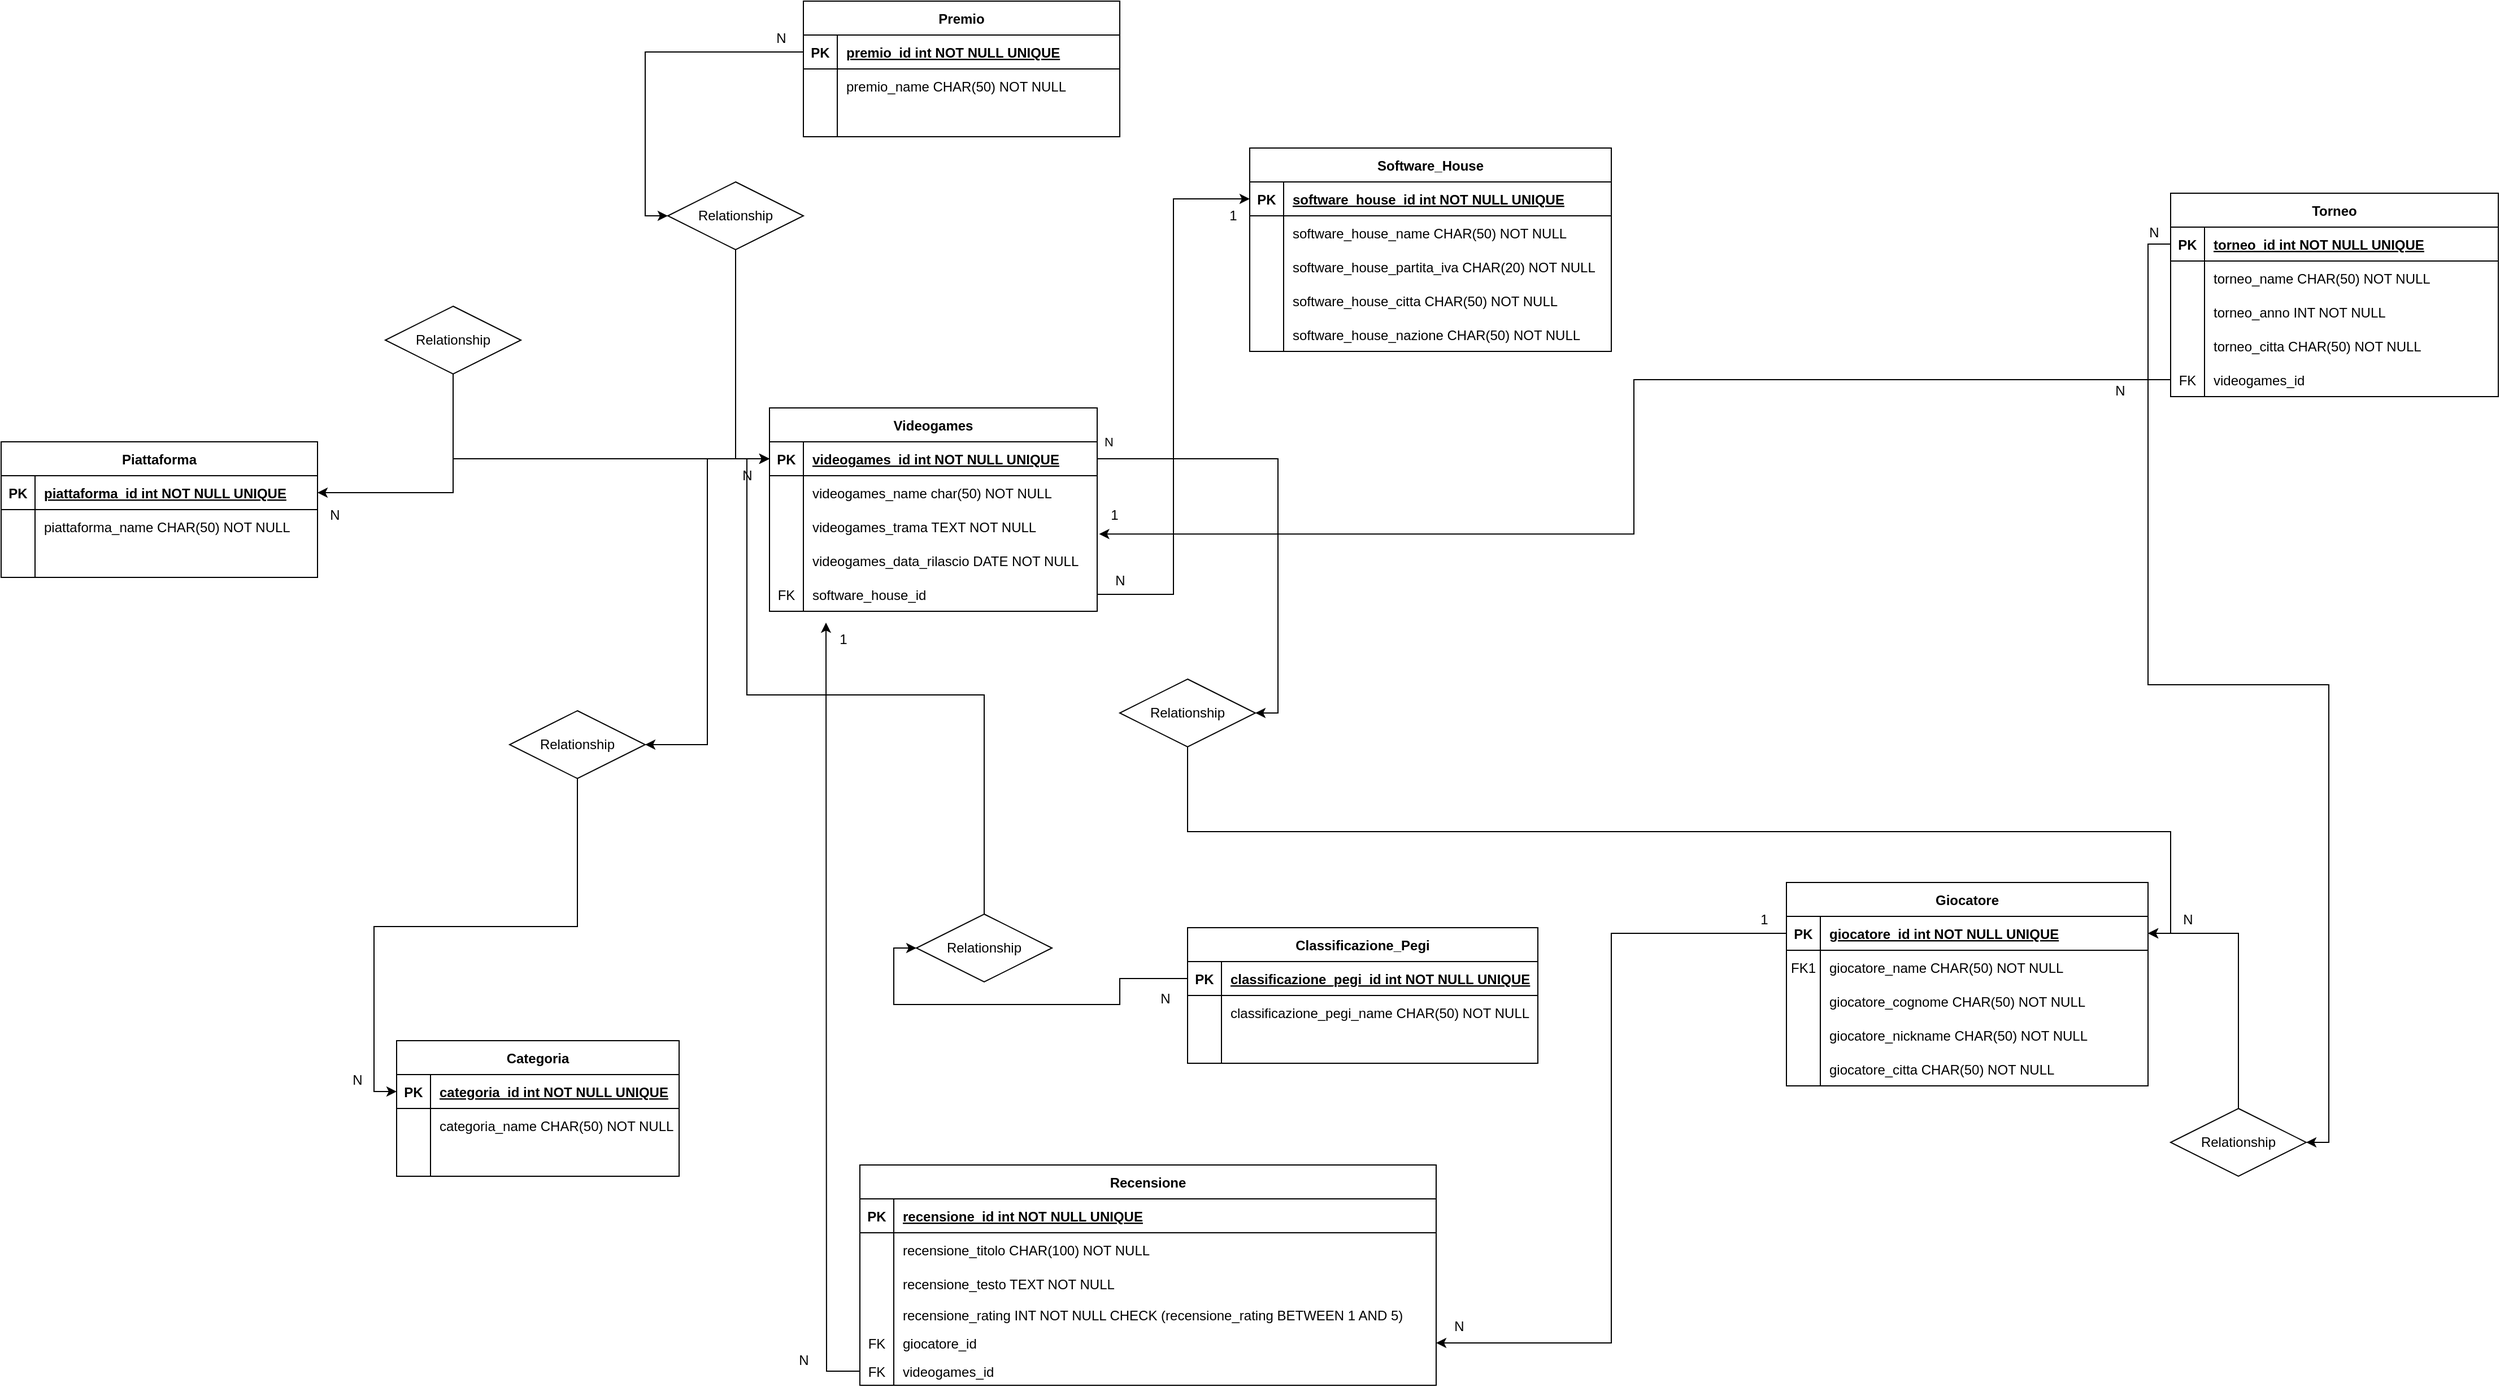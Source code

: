 <mxfile version="24.3.1" type="device">
  <diagram id="R2lEEEUBdFMjLlhIrx00" name="Page-1">
    <mxGraphModel dx="2599" dy="2207" grid="1" gridSize="10" guides="1" tooltips="1" connect="1" arrows="1" fold="1" page="1" pageScale="1" pageWidth="850" pageHeight="1100" math="0" shadow="0" extFonts="Permanent Marker^https://fonts.googleapis.com/css?family=Permanent+Marker">
      <root>
        <mxCell id="0" />
        <mxCell id="1" parent="0" />
        <mxCell id="C-vyLk0tnHw3VtMMgP7b-2" value="Software_House" style="shape=table;startSize=30;container=1;collapsible=1;childLayout=tableLayout;fixedRows=1;rowLines=0;fontStyle=1;align=center;resizeLast=1;" parent="1" vertex="1">
          <mxGeometry x="515" y="-110" width="320" height="180" as="geometry" />
        </mxCell>
        <mxCell id="C-vyLk0tnHw3VtMMgP7b-3" value="" style="shape=partialRectangle;collapsible=0;dropTarget=0;pointerEvents=0;fillColor=none;points=[[0,0.5],[1,0.5]];portConstraint=eastwest;top=0;left=0;right=0;bottom=1;" parent="C-vyLk0tnHw3VtMMgP7b-2" vertex="1">
          <mxGeometry y="30" width="320" height="30" as="geometry" />
        </mxCell>
        <mxCell id="C-vyLk0tnHw3VtMMgP7b-4" value="PK" style="shape=partialRectangle;overflow=hidden;connectable=0;fillColor=none;top=0;left=0;bottom=0;right=0;fontStyle=1;" parent="C-vyLk0tnHw3VtMMgP7b-3" vertex="1">
          <mxGeometry width="30" height="30" as="geometry">
            <mxRectangle width="30" height="30" as="alternateBounds" />
          </mxGeometry>
        </mxCell>
        <mxCell id="C-vyLk0tnHw3VtMMgP7b-5" value="software_house_id int NOT NULL UNIQUE" style="shape=partialRectangle;overflow=hidden;connectable=0;fillColor=none;top=0;left=0;bottom=0;right=0;align=left;spacingLeft=6;fontStyle=5;" parent="C-vyLk0tnHw3VtMMgP7b-3" vertex="1">
          <mxGeometry x="30" width="290" height="30" as="geometry">
            <mxRectangle width="290" height="30" as="alternateBounds" />
          </mxGeometry>
        </mxCell>
        <mxCell id="C-vyLk0tnHw3VtMMgP7b-6" value="" style="shape=partialRectangle;collapsible=0;dropTarget=0;pointerEvents=0;fillColor=none;points=[[0,0.5],[1,0.5]];portConstraint=eastwest;top=0;left=0;right=0;bottom=0;" parent="C-vyLk0tnHw3VtMMgP7b-2" vertex="1">
          <mxGeometry y="60" width="320" height="30" as="geometry" />
        </mxCell>
        <mxCell id="C-vyLk0tnHw3VtMMgP7b-7" value="" style="shape=partialRectangle;overflow=hidden;connectable=0;fillColor=none;top=0;left=0;bottom=0;right=0;" parent="C-vyLk0tnHw3VtMMgP7b-6" vertex="1">
          <mxGeometry width="30" height="30" as="geometry">
            <mxRectangle width="30" height="30" as="alternateBounds" />
          </mxGeometry>
        </mxCell>
        <mxCell id="C-vyLk0tnHw3VtMMgP7b-8" value="software_house_name CHAR(50) NOT NULL" style="shape=partialRectangle;overflow=hidden;connectable=0;fillColor=none;top=0;left=0;bottom=0;right=0;align=left;spacingLeft=6;" parent="C-vyLk0tnHw3VtMMgP7b-6" vertex="1">
          <mxGeometry x="30" width="290" height="30" as="geometry">
            <mxRectangle width="290" height="30" as="alternateBounds" />
          </mxGeometry>
        </mxCell>
        <mxCell id="C-vyLk0tnHw3VtMMgP7b-9" value="" style="shape=partialRectangle;collapsible=0;dropTarget=0;pointerEvents=0;fillColor=none;points=[[0,0.5],[1,0.5]];portConstraint=eastwest;top=0;left=0;right=0;bottom=0;" parent="C-vyLk0tnHw3VtMMgP7b-2" vertex="1">
          <mxGeometry y="90" width="320" height="30" as="geometry" />
        </mxCell>
        <mxCell id="C-vyLk0tnHw3VtMMgP7b-10" value="" style="shape=partialRectangle;overflow=hidden;connectable=0;fillColor=none;top=0;left=0;bottom=0;right=0;" parent="C-vyLk0tnHw3VtMMgP7b-9" vertex="1">
          <mxGeometry width="30" height="30" as="geometry">
            <mxRectangle width="30" height="30" as="alternateBounds" />
          </mxGeometry>
        </mxCell>
        <mxCell id="C-vyLk0tnHw3VtMMgP7b-11" value="software_house_partita_iva CHAR(20) NOT NULL" style="shape=partialRectangle;overflow=hidden;connectable=0;fillColor=none;top=0;left=0;bottom=0;right=0;align=left;spacingLeft=6;" parent="C-vyLk0tnHw3VtMMgP7b-9" vertex="1">
          <mxGeometry x="30" width="290" height="30" as="geometry">
            <mxRectangle width="290" height="30" as="alternateBounds" />
          </mxGeometry>
        </mxCell>
        <mxCell id="WEe-MSSk8AHar17Y2y3B-8" value="" style="shape=partialRectangle;collapsible=0;dropTarget=0;pointerEvents=0;fillColor=none;points=[[0,0.5],[1,0.5]];portConstraint=eastwest;top=0;left=0;right=0;bottom=0;" parent="C-vyLk0tnHw3VtMMgP7b-2" vertex="1">
          <mxGeometry y="120" width="320" height="30" as="geometry" />
        </mxCell>
        <mxCell id="WEe-MSSk8AHar17Y2y3B-9" value="" style="shape=partialRectangle;overflow=hidden;connectable=0;fillColor=none;top=0;left=0;bottom=0;right=0;" parent="WEe-MSSk8AHar17Y2y3B-8" vertex="1">
          <mxGeometry width="30" height="30" as="geometry">
            <mxRectangle width="30" height="30" as="alternateBounds" />
          </mxGeometry>
        </mxCell>
        <mxCell id="WEe-MSSk8AHar17Y2y3B-10" value="software_house_citta CHAR(50) NOT NULL" style="shape=partialRectangle;overflow=hidden;connectable=0;fillColor=none;top=0;left=0;bottom=0;right=0;align=left;spacingLeft=6;" parent="WEe-MSSk8AHar17Y2y3B-8" vertex="1">
          <mxGeometry x="30" width="290" height="30" as="geometry">
            <mxRectangle width="290" height="30" as="alternateBounds" />
          </mxGeometry>
        </mxCell>
        <mxCell id="WEe-MSSk8AHar17Y2y3B-11" value="" style="shape=partialRectangle;collapsible=0;dropTarget=0;pointerEvents=0;fillColor=none;points=[[0,0.5],[1,0.5]];portConstraint=eastwest;top=0;left=0;right=0;bottom=0;" parent="C-vyLk0tnHw3VtMMgP7b-2" vertex="1">
          <mxGeometry y="150" width="320" height="30" as="geometry" />
        </mxCell>
        <mxCell id="WEe-MSSk8AHar17Y2y3B-12" value="" style="shape=partialRectangle;overflow=hidden;connectable=0;fillColor=none;top=0;left=0;bottom=0;right=0;" parent="WEe-MSSk8AHar17Y2y3B-11" vertex="1">
          <mxGeometry width="30" height="30" as="geometry">
            <mxRectangle width="30" height="30" as="alternateBounds" />
          </mxGeometry>
        </mxCell>
        <mxCell id="WEe-MSSk8AHar17Y2y3B-13" value="software_house_nazione CHAR(50) NOT NULL" style="shape=partialRectangle;overflow=hidden;connectable=0;fillColor=none;top=0;left=0;bottom=0;right=0;align=left;spacingLeft=6;" parent="WEe-MSSk8AHar17Y2y3B-11" vertex="1">
          <mxGeometry x="30" width="290" height="30" as="geometry">
            <mxRectangle width="290" height="30" as="alternateBounds" />
          </mxGeometry>
        </mxCell>
        <mxCell id="C-vyLk0tnHw3VtMMgP7b-13" value="Piattaforma" style="shape=table;startSize=30;container=1;collapsible=1;childLayout=tableLayout;fixedRows=1;rowLines=0;fontStyle=1;align=center;resizeLast=1;" parent="1" vertex="1">
          <mxGeometry x="-590" y="150" width="280" height="120" as="geometry" />
        </mxCell>
        <mxCell id="C-vyLk0tnHw3VtMMgP7b-14" value="" style="shape=partialRectangle;collapsible=0;dropTarget=0;pointerEvents=0;fillColor=none;points=[[0,0.5],[1,0.5]];portConstraint=eastwest;top=0;left=0;right=0;bottom=1;" parent="C-vyLk0tnHw3VtMMgP7b-13" vertex="1">
          <mxGeometry y="30" width="280" height="30" as="geometry" />
        </mxCell>
        <mxCell id="C-vyLk0tnHw3VtMMgP7b-15" value="PK" style="shape=partialRectangle;overflow=hidden;connectable=0;fillColor=none;top=0;left=0;bottom=0;right=0;fontStyle=1;" parent="C-vyLk0tnHw3VtMMgP7b-14" vertex="1">
          <mxGeometry width="30" height="30" as="geometry">
            <mxRectangle width="30" height="30" as="alternateBounds" />
          </mxGeometry>
        </mxCell>
        <mxCell id="C-vyLk0tnHw3VtMMgP7b-16" value="piattaforma_id int NOT NULL UNIQUE" style="shape=partialRectangle;overflow=hidden;connectable=0;fillColor=none;top=0;left=0;bottom=0;right=0;align=left;spacingLeft=6;fontStyle=5;" parent="C-vyLk0tnHw3VtMMgP7b-14" vertex="1">
          <mxGeometry x="30" width="250" height="30" as="geometry">
            <mxRectangle width="250" height="30" as="alternateBounds" />
          </mxGeometry>
        </mxCell>
        <mxCell id="C-vyLk0tnHw3VtMMgP7b-17" value="" style="shape=partialRectangle;collapsible=0;dropTarget=0;pointerEvents=0;fillColor=none;points=[[0,0.5],[1,0.5]];portConstraint=eastwest;top=0;left=0;right=0;bottom=0;" parent="C-vyLk0tnHw3VtMMgP7b-13" vertex="1">
          <mxGeometry y="60" width="280" height="30" as="geometry" />
        </mxCell>
        <mxCell id="C-vyLk0tnHw3VtMMgP7b-18" value="" style="shape=partialRectangle;overflow=hidden;connectable=0;fillColor=none;top=0;left=0;bottom=0;right=0;" parent="C-vyLk0tnHw3VtMMgP7b-17" vertex="1">
          <mxGeometry width="30" height="30" as="geometry">
            <mxRectangle width="30" height="30" as="alternateBounds" />
          </mxGeometry>
        </mxCell>
        <mxCell id="C-vyLk0tnHw3VtMMgP7b-19" value="piattaforma_name CHAR(50) NOT NULL" style="shape=partialRectangle;overflow=hidden;connectable=0;fillColor=none;top=0;left=0;bottom=0;right=0;align=left;spacingLeft=6;" parent="C-vyLk0tnHw3VtMMgP7b-17" vertex="1">
          <mxGeometry x="30" width="250" height="30" as="geometry">
            <mxRectangle width="250" height="30" as="alternateBounds" />
          </mxGeometry>
        </mxCell>
        <mxCell id="C-vyLk0tnHw3VtMMgP7b-20" value="" style="shape=partialRectangle;collapsible=0;dropTarget=0;pointerEvents=0;fillColor=none;points=[[0,0.5],[1,0.5]];portConstraint=eastwest;top=0;left=0;right=0;bottom=0;" parent="C-vyLk0tnHw3VtMMgP7b-13" vertex="1">
          <mxGeometry y="90" width="280" height="30" as="geometry" />
        </mxCell>
        <mxCell id="C-vyLk0tnHw3VtMMgP7b-21" value="" style="shape=partialRectangle;overflow=hidden;connectable=0;fillColor=none;top=0;left=0;bottom=0;right=0;" parent="C-vyLk0tnHw3VtMMgP7b-20" vertex="1">
          <mxGeometry width="30" height="30" as="geometry">
            <mxRectangle width="30" height="30" as="alternateBounds" />
          </mxGeometry>
        </mxCell>
        <mxCell id="C-vyLk0tnHw3VtMMgP7b-22" value="" style="shape=partialRectangle;overflow=hidden;connectable=0;fillColor=none;top=0;left=0;bottom=0;right=0;align=left;spacingLeft=6;" parent="C-vyLk0tnHw3VtMMgP7b-20" vertex="1">
          <mxGeometry x="30" width="250" height="30" as="geometry">
            <mxRectangle width="250" height="30" as="alternateBounds" />
          </mxGeometry>
        </mxCell>
        <mxCell id="C-vyLk0tnHw3VtMMgP7b-23" value="Videogames" style="shape=table;startSize=30;container=1;collapsible=1;childLayout=tableLayout;fixedRows=1;rowLines=0;fontStyle=1;align=center;resizeLast=1;" parent="1" vertex="1">
          <mxGeometry x="90" y="120" width="290" height="180" as="geometry" />
        </mxCell>
        <mxCell id="C-vyLk0tnHw3VtMMgP7b-24" value="" style="shape=partialRectangle;collapsible=0;dropTarget=0;pointerEvents=0;fillColor=none;points=[[0,0.5],[1,0.5]];portConstraint=eastwest;top=0;left=0;right=0;bottom=1;" parent="C-vyLk0tnHw3VtMMgP7b-23" vertex="1">
          <mxGeometry y="30" width="290" height="30" as="geometry" />
        </mxCell>
        <mxCell id="C-vyLk0tnHw3VtMMgP7b-25" value="PK" style="shape=partialRectangle;overflow=hidden;connectable=0;fillColor=none;top=0;left=0;bottom=0;right=0;fontStyle=1;" parent="C-vyLk0tnHw3VtMMgP7b-24" vertex="1">
          <mxGeometry width="30" height="30" as="geometry">
            <mxRectangle width="30" height="30" as="alternateBounds" />
          </mxGeometry>
        </mxCell>
        <mxCell id="C-vyLk0tnHw3VtMMgP7b-26" value="videogames_id int NOT NULL UNIQUE" style="shape=partialRectangle;overflow=hidden;connectable=0;fillColor=none;top=0;left=0;bottom=0;right=0;align=left;spacingLeft=6;fontStyle=5;" parent="C-vyLk0tnHw3VtMMgP7b-24" vertex="1">
          <mxGeometry x="30" width="260" height="30" as="geometry">
            <mxRectangle width="260" height="30" as="alternateBounds" />
          </mxGeometry>
        </mxCell>
        <mxCell id="C-vyLk0tnHw3VtMMgP7b-27" value="" style="shape=partialRectangle;collapsible=0;dropTarget=0;pointerEvents=0;fillColor=none;points=[[0,0.5],[1,0.5]];portConstraint=eastwest;top=0;left=0;right=0;bottom=0;" parent="C-vyLk0tnHw3VtMMgP7b-23" vertex="1">
          <mxGeometry y="60" width="290" height="30" as="geometry" />
        </mxCell>
        <mxCell id="C-vyLk0tnHw3VtMMgP7b-28" value="" style="shape=partialRectangle;overflow=hidden;connectable=0;fillColor=none;top=0;left=0;bottom=0;right=0;" parent="C-vyLk0tnHw3VtMMgP7b-27" vertex="1">
          <mxGeometry width="30" height="30" as="geometry">
            <mxRectangle width="30" height="30" as="alternateBounds" />
          </mxGeometry>
        </mxCell>
        <mxCell id="C-vyLk0tnHw3VtMMgP7b-29" value="videogames_name char(50) NOT NULL" style="shape=partialRectangle;overflow=hidden;connectable=0;fillColor=none;top=0;left=0;bottom=0;right=0;align=left;spacingLeft=6;" parent="C-vyLk0tnHw3VtMMgP7b-27" vertex="1">
          <mxGeometry x="30" width="260" height="30" as="geometry">
            <mxRectangle width="260" height="30" as="alternateBounds" />
          </mxGeometry>
        </mxCell>
        <mxCell id="WEe-MSSk8AHar17Y2y3B-2" value="" style="shape=partialRectangle;collapsible=0;dropTarget=0;pointerEvents=0;fillColor=none;points=[[0,0.5],[1,0.5]];portConstraint=eastwest;top=0;left=0;right=0;bottom=0;" parent="C-vyLk0tnHw3VtMMgP7b-23" vertex="1">
          <mxGeometry y="90" width="290" height="30" as="geometry" />
        </mxCell>
        <mxCell id="WEe-MSSk8AHar17Y2y3B-3" value="" style="shape=partialRectangle;overflow=hidden;connectable=0;fillColor=none;top=0;left=0;bottom=0;right=0;" parent="WEe-MSSk8AHar17Y2y3B-2" vertex="1">
          <mxGeometry width="30" height="30" as="geometry">
            <mxRectangle width="30" height="30" as="alternateBounds" />
          </mxGeometry>
        </mxCell>
        <mxCell id="WEe-MSSk8AHar17Y2y3B-4" value="videogames_trama TEXT NOT NULL" style="shape=partialRectangle;overflow=hidden;connectable=0;fillColor=none;top=0;left=0;bottom=0;right=0;align=left;spacingLeft=6;" parent="WEe-MSSk8AHar17Y2y3B-2" vertex="1">
          <mxGeometry x="30" width="260" height="30" as="geometry">
            <mxRectangle width="260" height="30" as="alternateBounds" />
          </mxGeometry>
        </mxCell>
        <mxCell id="WEe-MSSk8AHar17Y2y3B-5" value="" style="shape=partialRectangle;collapsible=0;dropTarget=0;pointerEvents=0;fillColor=none;points=[[0,0.5],[1,0.5]];portConstraint=eastwest;top=0;left=0;right=0;bottom=0;" parent="C-vyLk0tnHw3VtMMgP7b-23" vertex="1">
          <mxGeometry y="120" width="290" height="30" as="geometry" />
        </mxCell>
        <mxCell id="WEe-MSSk8AHar17Y2y3B-6" value="" style="shape=partialRectangle;overflow=hidden;connectable=0;fillColor=none;top=0;left=0;bottom=0;right=0;" parent="WEe-MSSk8AHar17Y2y3B-5" vertex="1">
          <mxGeometry width="30" height="30" as="geometry">
            <mxRectangle width="30" height="30" as="alternateBounds" />
          </mxGeometry>
        </mxCell>
        <mxCell id="WEe-MSSk8AHar17Y2y3B-7" value="videogames_data_rilascio DATE NOT NULL" style="shape=partialRectangle;overflow=hidden;connectable=0;fillColor=none;top=0;left=0;bottom=0;right=0;align=left;spacingLeft=6;" parent="WEe-MSSk8AHar17Y2y3B-5" vertex="1">
          <mxGeometry x="30" width="260" height="30" as="geometry">
            <mxRectangle width="260" height="30" as="alternateBounds" />
          </mxGeometry>
        </mxCell>
        <mxCell id="WEe-MSSk8AHar17Y2y3B-87" value="" style="shape=partialRectangle;collapsible=0;dropTarget=0;pointerEvents=0;fillColor=none;points=[[0,0.5],[1,0.5]];portConstraint=eastwest;top=0;left=0;right=0;bottom=0;" parent="C-vyLk0tnHw3VtMMgP7b-23" vertex="1">
          <mxGeometry y="150" width="290" height="30" as="geometry" />
        </mxCell>
        <mxCell id="WEe-MSSk8AHar17Y2y3B-88" value="FK" style="shape=partialRectangle;overflow=hidden;connectable=0;fillColor=none;top=0;left=0;bottom=0;right=0;" parent="WEe-MSSk8AHar17Y2y3B-87" vertex="1">
          <mxGeometry width="30" height="30" as="geometry">
            <mxRectangle width="30" height="30" as="alternateBounds" />
          </mxGeometry>
        </mxCell>
        <mxCell id="WEe-MSSk8AHar17Y2y3B-89" value="software_house_id" style="shape=partialRectangle;overflow=hidden;connectable=0;fillColor=none;top=0;left=0;bottom=0;right=0;align=left;spacingLeft=6;" parent="WEe-MSSk8AHar17Y2y3B-87" vertex="1">
          <mxGeometry x="30" width="260" height="30" as="geometry">
            <mxRectangle width="260" height="30" as="alternateBounds" />
          </mxGeometry>
        </mxCell>
        <mxCell id="WEe-MSSk8AHar17Y2y3B-14" value="Categoria" style="shape=table;startSize=30;container=1;collapsible=1;childLayout=tableLayout;fixedRows=1;rowLines=0;fontStyle=1;align=center;resizeLast=1;" parent="1" vertex="1">
          <mxGeometry x="-240" y="680" width="250" height="120" as="geometry" />
        </mxCell>
        <mxCell id="WEe-MSSk8AHar17Y2y3B-15" value="" style="shape=partialRectangle;collapsible=0;dropTarget=0;pointerEvents=0;fillColor=none;points=[[0,0.5],[1,0.5]];portConstraint=eastwest;top=0;left=0;right=0;bottom=1;" parent="WEe-MSSk8AHar17Y2y3B-14" vertex="1">
          <mxGeometry y="30" width="250" height="30" as="geometry" />
        </mxCell>
        <mxCell id="WEe-MSSk8AHar17Y2y3B-16" value="PK" style="shape=partialRectangle;overflow=hidden;connectable=0;fillColor=none;top=0;left=0;bottom=0;right=0;fontStyle=1;" parent="WEe-MSSk8AHar17Y2y3B-15" vertex="1">
          <mxGeometry width="30" height="30" as="geometry">
            <mxRectangle width="30" height="30" as="alternateBounds" />
          </mxGeometry>
        </mxCell>
        <mxCell id="WEe-MSSk8AHar17Y2y3B-17" value="categoria_id int NOT NULL UNIQUE" style="shape=partialRectangle;overflow=hidden;connectable=0;fillColor=none;top=0;left=0;bottom=0;right=0;align=left;spacingLeft=6;fontStyle=5;" parent="WEe-MSSk8AHar17Y2y3B-15" vertex="1">
          <mxGeometry x="30" width="220" height="30" as="geometry">
            <mxRectangle width="220" height="30" as="alternateBounds" />
          </mxGeometry>
        </mxCell>
        <mxCell id="WEe-MSSk8AHar17Y2y3B-18" value="" style="shape=partialRectangle;collapsible=0;dropTarget=0;pointerEvents=0;fillColor=none;points=[[0,0.5],[1,0.5]];portConstraint=eastwest;top=0;left=0;right=0;bottom=0;" parent="WEe-MSSk8AHar17Y2y3B-14" vertex="1">
          <mxGeometry y="60" width="250" height="30" as="geometry" />
        </mxCell>
        <mxCell id="WEe-MSSk8AHar17Y2y3B-19" value="" style="shape=partialRectangle;overflow=hidden;connectable=0;fillColor=none;top=0;left=0;bottom=0;right=0;" parent="WEe-MSSk8AHar17Y2y3B-18" vertex="1">
          <mxGeometry width="30" height="30" as="geometry">
            <mxRectangle width="30" height="30" as="alternateBounds" />
          </mxGeometry>
        </mxCell>
        <mxCell id="WEe-MSSk8AHar17Y2y3B-20" value="categoria_name CHAR(50) NOT NULL" style="shape=partialRectangle;overflow=hidden;connectable=0;fillColor=none;top=0;left=0;bottom=0;right=0;align=left;spacingLeft=6;" parent="WEe-MSSk8AHar17Y2y3B-18" vertex="1">
          <mxGeometry x="30" width="220" height="30" as="geometry">
            <mxRectangle width="220" height="30" as="alternateBounds" />
          </mxGeometry>
        </mxCell>
        <mxCell id="WEe-MSSk8AHar17Y2y3B-21" value="" style="shape=partialRectangle;collapsible=0;dropTarget=0;pointerEvents=0;fillColor=none;points=[[0,0.5],[1,0.5]];portConstraint=eastwest;top=0;left=0;right=0;bottom=0;" parent="WEe-MSSk8AHar17Y2y3B-14" vertex="1">
          <mxGeometry y="90" width="250" height="30" as="geometry" />
        </mxCell>
        <mxCell id="WEe-MSSk8AHar17Y2y3B-22" value="" style="shape=partialRectangle;overflow=hidden;connectable=0;fillColor=none;top=0;left=0;bottom=0;right=0;" parent="WEe-MSSk8AHar17Y2y3B-21" vertex="1">
          <mxGeometry width="30" height="30" as="geometry">
            <mxRectangle width="30" height="30" as="alternateBounds" />
          </mxGeometry>
        </mxCell>
        <mxCell id="WEe-MSSk8AHar17Y2y3B-23" value="" style="shape=partialRectangle;overflow=hidden;connectable=0;fillColor=none;top=0;left=0;bottom=0;right=0;align=left;spacingLeft=6;" parent="WEe-MSSk8AHar17Y2y3B-21" vertex="1">
          <mxGeometry x="30" width="220" height="30" as="geometry">
            <mxRectangle width="220" height="30" as="alternateBounds" />
          </mxGeometry>
        </mxCell>
        <mxCell id="WEe-MSSk8AHar17Y2y3B-24" value="Classificazione_Pegi" style="shape=table;startSize=30;container=1;collapsible=1;childLayout=tableLayout;fixedRows=1;rowLines=0;fontStyle=1;align=center;resizeLast=1;" parent="1" vertex="1">
          <mxGeometry x="460" y="580" width="310" height="120" as="geometry" />
        </mxCell>
        <mxCell id="WEe-MSSk8AHar17Y2y3B-25" value="" style="shape=partialRectangle;collapsible=0;dropTarget=0;pointerEvents=0;fillColor=none;points=[[0,0.5],[1,0.5]];portConstraint=eastwest;top=0;left=0;right=0;bottom=1;" parent="WEe-MSSk8AHar17Y2y3B-24" vertex="1">
          <mxGeometry y="30" width="310" height="30" as="geometry" />
        </mxCell>
        <mxCell id="WEe-MSSk8AHar17Y2y3B-26" value="PK" style="shape=partialRectangle;overflow=hidden;connectable=0;fillColor=none;top=0;left=0;bottom=0;right=0;fontStyle=1;" parent="WEe-MSSk8AHar17Y2y3B-25" vertex="1">
          <mxGeometry width="30" height="30" as="geometry">
            <mxRectangle width="30" height="30" as="alternateBounds" />
          </mxGeometry>
        </mxCell>
        <mxCell id="WEe-MSSk8AHar17Y2y3B-27" value="classificazione_pegi_id int NOT NULL UNIQUE" style="shape=partialRectangle;overflow=hidden;connectable=0;fillColor=none;top=0;left=0;bottom=0;right=0;align=left;spacingLeft=6;fontStyle=5;" parent="WEe-MSSk8AHar17Y2y3B-25" vertex="1">
          <mxGeometry x="30" width="280" height="30" as="geometry">
            <mxRectangle width="280" height="30" as="alternateBounds" />
          </mxGeometry>
        </mxCell>
        <mxCell id="WEe-MSSk8AHar17Y2y3B-28" value="" style="shape=partialRectangle;collapsible=0;dropTarget=0;pointerEvents=0;fillColor=none;points=[[0,0.5],[1,0.5]];portConstraint=eastwest;top=0;left=0;right=0;bottom=0;" parent="WEe-MSSk8AHar17Y2y3B-24" vertex="1">
          <mxGeometry y="60" width="310" height="30" as="geometry" />
        </mxCell>
        <mxCell id="WEe-MSSk8AHar17Y2y3B-29" value="" style="shape=partialRectangle;overflow=hidden;connectable=0;fillColor=none;top=0;left=0;bottom=0;right=0;" parent="WEe-MSSk8AHar17Y2y3B-28" vertex="1">
          <mxGeometry width="30" height="30" as="geometry">
            <mxRectangle width="30" height="30" as="alternateBounds" />
          </mxGeometry>
        </mxCell>
        <mxCell id="WEe-MSSk8AHar17Y2y3B-30" value="classificazione_pegi_name CHAR(50) NOT NULL" style="shape=partialRectangle;overflow=hidden;connectable=0;fillColor=none;top=0;left=0;bottom=0;right=0;align=left;spacingLeft=6;" parent="WEe-MSSk8AHar17Y2y3B-28" vertex="1">
          <mxGeometry x="30" width="280" height="30" as="geometry">
            <mxRectangle width="280" height="30" as="alternateBounds" />
          </mxGeometry>
        </mxCell>
        <mxCell id="WEe-MSSk8AHar17Y2y3B-31" value="" style="shape=partialRectangle;collapsible=0;dropTarget=0;pointerEvents=0;fillColor=none;points=[[0,0.5],[1,0.5]];portConstraint=eastwest;top=0;left=0;right=0;bottom=0;" parent="WEe-MSSk8AHar17Y2y3B-24" vertex="1">
          <mxGeometry y="90" width="310" height="30" as="geometry" />
        </mxCell>
        <mxCell id="WEe-MSSk8AHar17Y2y3B-32" value="" style="shape=partialRectangle;overflow=hidden;connectable=0;fillColor=none;top=0;left=0;bottom=0;right=0;" parent="WEe-MSSk8AHar17Y2y3B-31" vertex="1">
          <mxGeometry width="30" height="30" as="geometry">
            <mxRectangle width="30" height="30" as="alternateBounds" />
          </mxGeometry>
        </mxCell>
        <mxCell id="WEe-MSSk8AHar17Y2y3B-33" value="" style="shape=partialRectangle;overflow=hidden;connectable=0;fillColor=none;top=0;left=0;bottom=0;right=0;align=left;spacingLeft=6;" parent="WEe-MSSk8AHar17Y2y3B-31" vertex="1">
          <mxGeometry x="30" width="280" height="30" as="geometry">
            <mxRectangle width="280" height="30" as="alternateBounds" />
          </mxGeometry>
        </mxCell>
        <mxCell id="WEe-MSSk8AHar17Y2y3B-34" value="Torneo" style="shape=table;startSize=30;container=1;collapsible=1;childLayout=tableLayout;fixedRows=1;rowLines=0;fontStyle=1;align=center;resizeLast=1;" parent="1" vertex="1">
          <mxGeometry x="1330" y="-70" width="290" height="180" as="geometry" />
        </mxCell>
        <mxCell id="WEe-MSSk8AHar17Y2y3B-35" value="" style="shape=partialRectangle;collapsible=0;dropTarget=0;pointerEvents=0;fillColor=none;points=[[0,0.5],[1,0.5]];portConstraint=eastwest;top=0;left=0;right=0;bottom=1;" parent="WEe-MSSk8AHar17Y2y3B-34" vertex="1">
          <mxGeometry y="30" width="290" height="30" as="geometry" />
        </mxCell>
        <mxCell id="WEe-MSSk8AHar17Y2y3B-36" value="PK" style="shape=partialRectangle;overflow=hidden;connectable=0;fillColor=none;top=0;left=0;bottom=0;right=0;fontStyle=1;" parent="WEe-MSSk8AHar17Y2y3B-35" vertex="1">
          <mxGeometry width="30" height="30" as="geometry">
            <mxRectangle width="30" height="30" as="alternateBounds" />
          </mxGeometry>
        </mxCell>
        <mxCell id="WEe-MSSk8AHar17Y2y3B-37" value="torneo_id int NOT NULL UNIQUE" style="shape=partialRectangle;overflow=hidden;connectable=0;fillColor=none;top=0;left=0;bottom=0;right=0;align=left;spacingLeft=6;fontStyle=5;" parent="WEe-MSSk8AHar17Y2y3B-35" vertex="1">
          <mxGeometry x="30" width="260" height="30" as="geometry">
            <mxRectangle width="260" height="30" as="alternateBounds" />
          </mxGeometry>
        </mxCell>
        <mxCell id="WEe-MSSk8AHar17Y2y3B-38" value="" style="shape=partialRectangle;collapsible=0;dropTarget=0;pointerEvents=0;fillColor=none;points=[[0,0.5],[1,0.5]];portConstraint=eastwest;top=0;left=0;right=0;bottom=0;" parent="WEe-MSSk8AHar17Y2y3B-34" vertex="1">
          <mxGeometry y="60" width="290" height="30" as="geometry" />
        </mxCell>
        <mxCell id="WEe-MSSk8AHar17Y2y3B-39" value="" style="shape=partialRectangle;overflow=hidden;connectable=0;fillColor=none;top=0;left=0;bottom=0;right=0;" parent="WEe-MSSk8AHar17Y2y3B-38" vertex="1">
          <mxGeometry width="30" height="30" as="geometry">
            <mxRectangle width="30" height="30" as="alternateBounds" />
          </mxGeometry>
        </mxCell>
        <mxCell id="WEe-MSSk8AHar17Y2y3B-40" value="torneo_name CHAR(50) NOT NULL" style="shape=partialRectangle;overflow=hidden;connectable=0;fillColor=none;top=0;left=0;bottom=0;right=0;align=left;spacingLeft=6;" parent="WEe-MSSk8AHar17Y2y3B-38" vertex="1">
          <mxGeometry x="30" width="260" height="30" as="geometry">
            <mxRectangle width="260" height="30" as="alternateBounds" />
          </mxGeometry>
        </mxCell>
        <mxCell id="WEe-MSSk8AHar17Y2y3B-41" value="" style="shape=partialRectangle;collapsible=0;dropTarget=0;pointerEvents=0;fillColor=none;points=[[0,0.5],[1,0.5]];portConstraint=eastwest;top=0;left=0;right=0;bottom=0;" parent="WEe-MSSk8AHar17Y2y3B-34" vertex="1">
          <mxGeometry y="90" width="290" height="30" as="geometry" />
        </mxCell>
        <mxCell id="WEe-MSSk8AHar17Y2y3B-42" value="" style="shape=partialRectangle;overflow=hidden;connectable=0;fillColor=none;top=0;left=0;bottom=0;right=0;" parent="WEe-MSSk8AHar17Y2y3B-41" vertex="1">
          <mxGeometry width="30" height="30" as="geometry">
            <mxRectangle width="30" height="30" as="alternateBounds" />
          </mxGeometry>
        </mxCell>
        <mxCell id="WEe-MSSk8AHar17Y2y3B-43" value="torneo_anno INT NOT NULL" style="shape=partialRectangle;overflow=hidden;connectable=0;fillColor=none;top=0;left=0;bottom=0;right=0;align=left;spacingLeft=6;" parent="WEe-MSSk8AHar17Y2y3B-41" vertex="1">
          <mxGeometry x="30" width="260" height="30" as="geometry">
            <mxRectangle width="260" height="30" as="alternateBounds" />
          </mxGeometry>
        </mxCell>
        <mxCell id="WEe-MSSk8AHar17Y2y3B-44" value="" style="shape=partialRectangle;collapsible=0;dropTarget=0;pointerEvents=0;fillColor=none;points=[[0,0.5],[1,0.5]];portConstraint=eastwest;top=0;left=0;right=0;bottom=0;" parent="WEe-MSSk8AHar17Y2y3B-34" vertex="1">
          <mxGeometry y="120" width="290" height="30" as="geometry" />
        </mxCell>
        <mxCell id="WEe-MSSk8AHar17Y2y3B-45" value="" style="shape=partialRectangle;overflow=hidden;connectable=0;fillColor=none;top=0;left=0;bottom=0;right=0;" parent="WEe-MSSk8AHar17Y2y3B-44" vertex="1">
          <mxGeometry width="30" height="30" as="geometry">
            <mxRectangle width="30" height="30" as="alternateBounds" />
          </mxGeometry>
        </mxCell>
        <mxCell id="WEe-MSSk8AHar17Y2y3B-46" value="torneo_citta CHAR(50) NOT NULL" style="shape=partialRectangle;overflow=hidden;connectable=0;fillColor=none;top=0;left=0;bottom=0;right=0;align=left;spacingLeft=6;" parent="WEe-MSSk8AHar17Y2y3B-44" vertex="1">
          <mxGeometry x="30" width="260" height="30" as="geometry">
            <mxRectangle width="260" height="30" as="alternateBounds" />
          </mxGeometry>
        </mxCell>
        <mxCell id="T0V1_V-0ZFXocWkfhK-u-2" value="" style="shape=partialRectangle;collapsible=0;dropTarget=0;pointerEvents=0;fillColor=none;points=[[0,0.5],[1,0.5]];portConstraint=eastwest;top=0;left=0;right=0;bottom=0;" vertex="1" parent="WEe-MSSk8AHar17Y2y3B-34">
          <mxGeometry y="150" width="290" height="30" as="geometry" />
        </mxCell>
        <mxCell id="T0V1_V-0ZFXocWkfhK-u-3" value="FK" style="shape=partialRectangle;overflow=hidden;connectable=0;fillColor=none;top=0;left=0;bottom=0;right=0;" vertex="1" parent="T0V1_V-0ZFXocWkfhK-u-2">
          <mxGeometry width="30" height="30" as="geometry">
            <mxRectangle width="30" height="30" as="alternateBounds" />
          </mxGeometry>
        </mxCell>
        <mxCell id="T0V1_V-0ZFXocWkfhK-u-4" value="videogames_id" style="shape=partialRectangle;overflow=hidden;connectable=0;fillColor=none;top=0;left=0;bottom=0;right=0;align=left;spacingLeft=6;" vertex="1" parent="T0V1_V-0ZFXocWkfhK-u-2">
          <mxGeometry x="30" width="260" height="30" as="geometry">
            <mxRectangle width="260" height="30" as="alternateBounds" />
          </mxGeometry>
        </mxCell>
        <mxCell id="WEe-MSSk8AHar17Y2y3B-47" value="Giocatore" style="shape=table;startSize=30;container=1;collapsible=1;childLayout=tableLayout;fixedRows=1;rowLines=0;fontStyle=1;align=center;resizeLast=1;" parent="1" vertex="1">
          <mxGeometry x="990" y="540" width="320" height="180" as="geometry" />
        </mxCell>
        <mxCell id="WEe-MSSk8AHar17Y2y3B-48" value="" style="shape=partialRectangle;collapsible=0;dropTarget=0;pointerEvents=0;fillColor=none;points=[[0,0.5],[1,0.5]];portConstraint=eastwest;top=0;left=0;right=0;bottom=1;" parent="WEe-MSSk8AHar17Y2y3B-47" vertex="1">
          <mxGeometry y="30" width="320" height="30" as="geometry" />
        </mxCell>
        <mxCell id="WEe-MSSk8AHar17Y2y3B-49" value="PK" style="shape=partialRectangle;overflow=hidden;connectable=0;fillColor=none;top=0;left=0;bottom=0;right=0;fontStyle=1;" parent="WEe-MSSk8AHar17Y2y3B-48" vertex="1">
          <mxGeometry width="30" height="30" as="geometry">
            <mxRectangle width="30" height="30" as="alternateBounds" />
          </mxGeometry>
        </mxCell>
        <mxCell id="WEe-MSSk8AHar17Y2y3B-50" value="giocatore_id int NOT NULL UNIQUE" style="shape=partialRectangle;overflow=hidden;connectable=0;fillColor=none;top=0;left=0;bottom=0;right=0;align=left;spacingLeft=6;fontStyle=5;" parent="WEe-MSSk8AHar17Y2y3B-48" vertex="1">
          <mxGeometry x="30" width="290" height="30" as="geometry">
            <mxRectangle width="290" height="30" as="alternateBounds" />
          </mxGeometry>
        </mxCell>
        <mxCell id="WEe-MSSk8AHar17Y2y3B-51" value="" style="shape=partialRectangle;collapsible=0;dropTarget=0;pointerEvents=0;fillColor=none;points=[[0,0.5],[1,0.5]];portConstraint=eastwest;top=0;left=0;right=0;bottom=0;" parent="WEe-MSSk8AHar17Y2y3B-47" vertex="1">
          <mxGeometry y="60" width="320" height="30" as="geometry" />
        </mxCell>
        <mxCell id="WEe-MSSk8AHar17Y2y3B-52" value="FK1" style="shape=partialRectangle;overflow=hidden;connectable=0;fillColor=none;top=0;left=0;bottom=0;right=0;" parent="WEe-MSSk8AHar17Y2y3B-51" vertex="1">
          <mxGeometry width="30" height="30" as="geometry">
            <mxRectangle width="30" height="30" as="alternateBounds" />
          </mxGeometry>
        </mxCell>
        <mxCell id="WEe-MSSk8AHar17Y2y3B-53" value="giocatore_name CHAR(50) NOT NULL" style="shape=partialRectangle;overflow=hidden;connectable=0;fillColor=none;top=0;left=0;bottom=0;right=0;align=left;spacingLeft=6;" parent="WEe-MSSk8AHar17Y2y3B-51" vertex="1">
          <mxGeometry x="30" width="290" height="30" as="geometry">
            <mxRectangle width="290" height="30" as="alternateBounds" />
          </mxGeometry>
        </mxCell>
        <mxCell id="WEe-MSSk8AHar17Y2y3B-54" value="" style="shape=partialRectangle;collapsible=0;dropTarget=0;pointerEvents=0;fillColor=none;points=[[0,0.5],[1,0.5]];portConstraint=eastwest;top=0;left=0;right=0;bottom=0;" parent="WEe-MSSk8AHar17Y2y3B-47" vertex="1">
          <mxGeometry y="90" width="320" height="30" as="geometry" />
        </mxCell>
        <mxCell id="WEe-MSSk8AHar17Y2y3B-55" value="" style="shape=partialRectangle;overflow=hidden;connectable=0;fillColor=none;top=0;left=0;bottom=0;right=0;" parent="WEe-MSSk8AHar17Y2y3B-54" vertex="1">
          <mxGeometry width="30" height="30" as="geometry">
            <mxRectangle width="30" height="30" as="alternateBounds" />
          </mxGeometry>
        </mxCell>
        <mxCell id="WEe-MSSk8AHar17Y2y3B-56" value="giocatore_cognome CHAR(50) NOT NULL" style="shape=partialRectangle;overflow=hidden;connectable=0;fillColor=none;top=0;left=0;bottom=0;right=0;align=left;spacingLeft=6;" parent="WEe-MSSk8AHar17Y2y3B-54" vertex="1">
          <mxGeometry x="30" width="290" height="30" as="geometry">
            <mxRectangle width="290" height="30" as="alternateBounds" />
          </mxGeometry>
        </mxCell>
        <mxCell id="WEe-MSSk8AHar17Y2y3B-57" value="" style="shape=partialRectangle;collapsible=0;dropTarget=0;pointerEvents=0;fillColor=none;points=[[0,0.5],[1,0.5]];portConstraint=eastwest;top=0;left=0;right=0;bottom=0;" parent="WEe-MSSk8AHar17Y2y3B-47" vertex="1">
          <mxGeometry y="120" width="320" height="30" as="geometry" />
        </mxCell>
        <mxCell id="WEe-MSSk8AHar17Y2y3B-58" value="" style="shape=partialRectangle;overflow=hidden;connectable=0;fillColor=none;top=0;left=0;bottom=0;right=0;" parent="WEe-MSSk8AHar17Y2y3B-57" vertex="1">
          <mxGeometry width="30" height="30" as="geometry">
            <mxRectangle width="30" height="30" as="alternateBounds" />
          </mxGeometry>
        </mxCell>
        <mxCell id="WEe-MSSk8AHar17Y2y3B-59" value="giocatore_nickname CHAR(50) NOT NULL" style="shape=partialRectangle;overflow=hidden;connectable=0;fillColor=none;top=0;left=0;bottom=0;right=0;align=left;spacingLeft=6;" parent="WEe-MSSk8AHar17Y2y3B-57" vertex="1">
          <mxGeometry x="30" width="290" height="30" as="geometry">
            <mxRectangle width="290" height="30" as="alternateBounds" />
          </mxGeometry>
        </mxCell>
        <mxCell id="WEe-MSSk8AHar17Y2y3B-60" value="" style="shape=partialRectangle;collapsible=0;dropTarget=0;pointerEvents=0;fillColor=none;points=[[0,0.5],[1,0.5]];portConstraint=eastwest;top=0;left=0;right=0;bottom=0;" parent="WEe-MSSk8AHar17Y2y3B-47" vertex="1">
          <mxGeometry y="150" width="320" height="30" as="geometry" />
        </mxCell>
        <mxCell id="WEe-MSSk8AHar17Y2y3B-61" value="" style="shape=partialRectangle;overflow=hidden;connectable=0;fillColor=none;top=0;left=0;bottom=0;right=0;" parent="WEe-MSSk8AHar17Y2y3B-60" vertex="1">
          <mxGeometry width="30" height="30" as="geometry">
            <mxRectangle width="30" height="30" as="alternateBounds" />
          </mxGeometry>
        </mxCell>
        <mxCell id="WEe-MSSk8AHar17Y2y3B-62" value="giocatore_citta CHAR(50) NOT NULL" style="shape=partialRectangle;overflow=hidden;connectable=0;fillColor=none;top=0;left=0;bottom=0;right=0;align=left;spacingLeft=6;" parent="WEe-MSSk8AHar17Y2y3B-60" vertex="1">
          <mxGeometry x="30" width="290" height="30" as="geometry">
            <mxRectangle width="290" height="30" as="alternateBounds" />
          </mxGeometry>
        </mxCell>
        <mxCell id="WEe-MSSk8AHar17Y2y3B-63" value="Recensione" style="shape=table;startSize=30;container=1;collapsible=1;childLayout=tableLayout;fixedRows=1;rowLines=0;fontStyle=1;align=center;resizeLast=1;" parent="1" vertex="1">
          <mxGeometry x="170" y="790" width="510" height="195" as="geometry" />
        </mxCell>
        <mxCell id="WEe-MSSk8AHar17Y2y3B-64" value="" style="shape=partialRectangle;collapsible=0;dropTarget=0;pointerEvents=0;fillColor=none;points=[[0,0.5],[1,0.5]];portConstraint=eastwest;top=0;left=0;right=0;bottom=1;" parent="WEe-MSSk8AHar17Y2y3B-63" vertex="1">
          <mxGeometry y="30" width="510" height="30" as="geometry" />
        </mxCell>
        <mxCell id="WEe-MSSk8AHar17Y2y3B-65" value="PK" style="shape=partialRectangle;overflow=hidden;connectable=0;fillColor=none;top=0;left=0;bottom=0;right=0;fontStyle=1;" parent="WEe-MSSk8AHar17Y2y3B-64" vertex="1">
          <mxGeometry width="30" height="30" as="geometry">
            <mxRectangle width="30" height="30" as="alternateBounds" />
          </mxGeometry>
        </mxCell>
        <mxCell id="WEe-MSSk8AHar17Y2y3B-66" value="recensione_id int NOT NULL UNIQUE" style="shape=partialRectangle;overflow=hidden;connectable=0;fillColor=none;top=0;left=0;bottom=0;right=0;align=left;spacingLeft=6;fontStyle=5;" parent="WEe-MSSk8AHar17Y2y3B-64" vertex="1">
          <mxGeometry x="30" width="480" height="30" as="geometry">
            <mxRectangle width="480" height="30" as="alternateBounds" />
          </mxGeometry>
        </mxCell>
        <mxCell id="WEe-MSSk8AHar17Y2y3B-67" value="" style="shape=partialRectangle;collapsible=0;dropTarget=0;pointerEvents=0;fillColor=none;points=[[0,0.5],[1,0.5]];portConstraint=eastwest;top=0;left=0;right=0;bottom=0;" parent="WEe-MSSk8AHar17Y2y3B-63" vertex="1">
          <mxGeometry y="60" width="510" height="30" as="geometry" />
        </mxCell>
        <mxCell id="WEe-MSSk8AHar17Y2y3B-68" value="" style="shape=partialRectangle;overflow=hidden;connectable=0;fillColor=none;top=0;left=0;bottom=0;right=0;" parent="WEe-MSSk8AHar17Y2y3B-67" vertex="1">
          <mxGeometry width="30" height="30" as="geometry">
            <mxRectangle width="30" height="30" as="alternateBounds" />
          </mxGeometry>
        </mxCell>
        <mxCell id="WEe-MSSk8AHar17Y2y3B-69" value="recensione_titolo CHAR(100) NOT NULL" style="shape=partialRectangle;overflow=hidden;connectable=0;fillColor=none;top=0;left=0;bottom=0;right=0;align=left;spacingLeft=6;" parent="WEe-MSSk8AHar17Y2y3B-67" vertex="1">
          <mxGeometry x="30" width="480" height="30" as="geometry">
            <mxRectangle width="480" height="30" as="alternateBounds" />
          </mxGeometry>
        </mxCell>
        <mxCell id="WEe-MSSk8AHar17Y2y3B-70" value="" style="shape=partialRectangle;collapsible=0;dropTarget=0;pointerEvents=0;fillColor=none;points=[[0,0.5],[1,0.5]];portConstraint=eastwest;top=0;left=0;right=0;bottom=0;" parent="WEe-MSSk8AHar17Y2y3B-63" vertex="1">
          <mxGeometry y="90" width="510" height="30" as="geometry" />
        </mxCell>
        <mxCell id="WEe-MSSk8AHar17Y2y3B-71" value="" style="shape=partialRectangle;overflow=hidden;connectable=0;fillColor=none;top=0;left=0;bottom=0;right=0;" parent="WEe-MSSk8AHar17Y2y3B-70" vertex="1">
          <mxGeometry width="30" height="30" as="geometry">
            <mxRectangle width="30" height="30" as="alternateBounds" />
          </mxGeometry>
        </mxCell>
        <mxCell id="WEe-MSSk8AHar17Y2y3B-72" value="recensione_testo TEXT NOT NULL" style="shape=partialRectangle;overflow=hidden;connectable=0;fillColor=none;top=0;left=0;bottom=0;right=0;align=left;spacingLeft=6;" parent="WEe-MSSk8AHar17Y2y3B-70" vertex="1">
          <mxGeometry x="30" width="480" height="30" as="geometry">
            <mxRectangle width="480" height="30" as="alternateBounds" />
          </mxGeometry>
        </mxCell>
        <mxCell id="WEe-MSSk8AHar17Y2y3B-73" value="" style="shape=partialRectangle;collapsible=0;dropTarget=0;pointerEvents=0;fillColor=none;points=[[0,0.5],[1,0.5]];portConstraint=eastwest;top=0;left=0;right=0;bottom=0;" parent="WEe-MSSk8AHar17Y2y3B-63" vertex="1">
          <mxGeometry y="120" width="510" height="25" as="geometry" />
        </mxCell>
        <mxCell id="WEe-MSSk8AHar17Y2y3B-74" value="" style="shape=partialRectangle;overflow=hidden;connectable=0;fillColor=none;top=0;left=0;bottom=0;right=0;" parent="WEe-MSSk8AHar17Y2y3B-73" vertex="1">
          <mxGeometry width="30" height="25" as="geometry">
            <mxRectangle width="30" height="25" as="alternateBounds" />
          </mxGeometry>
        </mxCell>
        <mxCell id="WEe-MSSk8AHar17Y2y3B-75" value="recensione_rating INT NOT NULL CHECK (recensione_rating BETWEEN 1 AND 5)" style="shape=partialRectangle;overflow=hidden;connectable=0;fillColor=none;top=0;left=0;bottom=0;right=0;align=left;spacingLeft=6;" parent="WEe-MSSk8AHar17Y2y3B-73" vertex="1">
          <mxGeometry x="30" width="480" height="25" as="geometry">
            <mxRectangle width="480" height="25" as="alternateBounds" />
          </mxGeometry>
        </mxCell>
        <mxCell id="WEe-MSSk8AHar17Y2y3B-161" value="" style="shape=partialRectangle;collapsible=0;dropTarget=0;pointerEvents=0;fillColor=none;points=[[0,0.5],[1,0.5]];portConstraint=eastwest;top=0;left=0;right=0;bottom=0;" parent="WEe-MSSk8AHar17Y2y3B-63" vertex="1">
          <mxGeometry y="145" width="510" height="25" as="geometry" />
        </mxCell>
        <mxCell id="WEe-MSSk8AHar17Y2y3B-162" value="FK" style="shape=partialRectangle;overflow=hidden;connectable=0;fillColor=none;top=0;left=0;bottom=0;right=0;" parent="WEe-MSSk8AHar17Y2y3B-161" vertex="1">
          <mxGeometry width="30" height="25" as="geometry">
            <mxRectangle width="30" height="25" as="alternateBounds" />
          </mxGeometry>
        </mxCell>
        <mxCell id="WEe-MSSk8AHar17Y2y3B-163" value="giocatore_id" style="shape=partialRectangle;overflow=hidden;connectable=0;fillColor=none;top=0;left=0;bottom=0;right=0;align=left;spacingLeft=6;" parent="WEe-MSSk8AHar17Y2y3B-161" vertex="1">
          <mxGeometry x="30" width="480" height="25" as="geometry">
            <mxRectangle width="480" height="25" as="alternateBounds" />
          </mxGeometry>
        </mxCell>
        <mxCell id="T0V1_V-0ZFXocWkfhK-u-11" value="" style="shape=partialRectangle;collapsible=0;dropTarget=0;pointerEvents=0;fillColor=none;points=[[0,0.5],[1,0.5]];portConstraint=eastwest;top=0;left=0;right=0;bottom=0;" vertex="1" parent="WEe-MSSk8AHar17Y2y3B-63">
          <mxGeometry y="170" width="510" height="25" as="geometry" />
        </mxCell>
        <mxCell id="T0V1_V-0ZFXocWkfhK-u-12" value="FK" style="shape=partialRectangle;overflow=hidden;connectable=0;fillColor=none;top=0;left=0;bottom=0;right=0;" vertex="1" parent="T0V1_V-0ZFXocWkfhK-u-11">
          <mxGeometry width="30" height="25" as="geometry">
            <mxRectangle width="30" height="25" as="alternateBounds" />
          </mxGeometry>
        </mxCell>
        <mxCell id="T0V1_V-0ZFXocWkfhK-u-13" value="videogames_id" style="shape=partialRectangle;overflow=hidden;connectable=0;fillColor=none;top=0;left=0;bottom=0;right=0;align=left;spacingLeft=6;" vertex="1" parent="T0V1_V-0ZFXocWkfhK-u-11">
          <mxGeometry x="30" width="480" height="25" as="geometry">
            <mxRectangle width="480" height="25" as="alternateBounds" />
          </mxGeometry>
        </mxCell>
        <mxCell id="WEe-MSSk8AHar17Y2y3B-77" value="Premio" style="shape=table;startSize=30;container=1;collapsible=1;childLayout=tableLayout;fixedRows=1;rowLines=0;fontStyle=1;align=center;resizeLast=1;" parent="1" vertex="1">
          <mxGeometry x="120" y="-240" width="280" height="120" as="geometry" />
        </mxCell>
        <mxCell id="WEe-MSSk8AHar17Y2y3B-78" value="" style="shape=partialRectangle;collapsible=0;dropTarget=0;pointerEvents=0;fillColor=none;points=[[0,0.5],[1,0.5]];portConstraint=eastwest;top=0;left=0;right=0;bottom=1;" parent="WEe-MSSk8AHar17Y2y3B-77" vertex="1">
          <mxGeometry y="30" width="280" height="30" as="geometry" />
        </mxCell>
        <mxCell id="WEe-MSSk8AHar17Y2y3B-79" value="PK" style="shape=partialRectangle;overflow=hidden;connectable=0;fillColor=none;top=0;left=0;bottom=0;right=0;fontStyle=1;" parent="WEe-MSSk8AHar17Y2y3B-78" vertex="1">
          <mxGeometry width="30" height="30" as="geometry">
            <mxRectangle width="30" height="30" as="alternateBounds" />
          </mxGeometry>
        </mxCell>
        <mxCell id="WEe-MSSk8AHar17Y2y3B-80" value="premio_id int NOT NULL UNIQUE" style="shape=partialRectangle;overflow=hidden;connectable=0;fillColor=none;top=0;left=0;bottom=0;right=0;align=left;spacingLeft=6;fontStyle=5;" parent="WEe-MSSk8AHar17Y2y3B-78" vertex="1">
          <mxGeometry x="30" width="250" height="30" as="geometry">
            <mxRectangle width="250" height="30" as="alternateBounds" />
          </mxGeometry>
        </mxCell>
        <mxCell id="WEe-MSSk8AHar17Y2y3B-81" value="" style="shape=partialRectangle;collapsible=0;dropTarget=0;pointerEvents=0;fillColor=none;points=[[0,0.5],[1,0.5]];portConstraint=eastwest;top=0;left=0;right=0;bottom=0;" parent="WEe-MSSk8AHar17Y2y3B-77" vertex="1">
          <mxGeometry y="60" width="280" height="30" as="geometry" />
        </mxCell>
        <mxCell id="WEe-MSSk8AHar17Y2y3B-82" value="" style="shape=partialRectangle;overflow=hidden;connectable=0;fillColor=none;top=0;left=0;bottom=0;right=0;" parent="WEe-MSSk8AHar17Y2y3B-81" vertex="1">
          <mxGeometry width="30" height="30" as="geometry">
            <mxRectangle width="30" height="30" as="alternateBounds" />
          </mxGeometry>
        </mxCell>
        <mxCell id="WEe-MSSk8AHar17Y2y3B-83" value="premio_name CHAR(50) NOT NULL" style="shape=partialRectangle;overflow=hidden;connectable=0;fillColor=none;top=0;left=0;bottom=0;right=0;align=left;spacingLeft=6;" parent="WEe-MSSk8AHar17Y2y3B-81" vertex="1">
          <mxGeometry x="30" width="250" height="30" as="geometry">
            <mxRectangle width="250" height="30" as="alternateBounds" />
          </mxGeometry>
        </mxCell>
        <mxCell id="WEe-MSSk8AHar17Y2y3B-84" value="" style="shape=partialRectangle;collapsible=0;dropTarget=0;pointerEvents=0;fillColor=none;points=[[0,0.5],[1,0.5]];portConstraint=eastwest;top=0;left=0;right=0;bottom=0;" parent="WEe-MSSk8AHar17Y2y3B-77" vertex="1">
          <mxGeometry y="90" width="280" height="30" as="geometry" />
        </mxCell>
        <mxCell id="WEe-MSSk8AHar17Y2y3B-85" value="" style="shape=partialRectangle;overflow=hidden;connectable=0;fillColor=none;top=0;left=0;bottom=0;right=0;" parent="WEe-MSSk8AHar17Y2y3B-84" vertex="1">
          <mxGeometry width="30" height="30" as="geometry">
            <mxRectangle width="30" height="30" as="alternateBounds" />
          </mxGeometry>
        </mxCell>
        <mxCell id="WEe-MSSk8AHar17Y2y3B-86" value="" style="shape=partialRectangle;overflow=hidden;connectable=0;fillColor=none;top=0;left=0;bottom=0;right=0;align=left;spacingLeft=6;" parent="WEe-MSSk8AHar17Y2y3B-84" vertex="1">
          <mxGeometry x="30" width="250" height="30" as="geometry">
            <mxRectangle width="250" height="30" as="alternateBounds" />
          </mxGeometry>
        </mxCell>
        <mxCell id="WEe-MSSk8AHar17Y2y3B-97" style="edgeStyle=orthogonalEdgeStyle;rounded=0;orthogonalLoop=1;jettySize=auto;html=1;exitX=1;exitY=0.5;exitDx=0;exitDy=0;entryX=0;entryY=0.5;entryDx=0;entryDy=0;" parent="1" source="WEe-MSSk8AHar17Y2y3B-87" target="C-vyLk0tnHw3VtMMgP7b-3" edge="1">
          <mxGeometry relative="1" as="geometry" />
        </mxCell>
        <mxCell id="WEe-MSSk8AHar17Y2y3B-101" value="N" style="text;html=1;align=center;verticalAlign=middle;resizable=0;points=[];autosize=1;strokeColor=none;fillColor=none;" parent="1" vertex="1">
          <mxGeometry x="-310" y="200" width="30" height="30" as="geometry" />
        </mxCell>
        <mxCell id="WEe-MSSk8AHar17Y2y3B-102" value="N" style="text;html=1;align=center;verticalAlign=middle;resizable=0;points=[];autosize=1;strokeColor=none;fillColor=none;" parent="1" vertex="1">
          <mxGeometry x="-290" y="700" width="30" height="30" as="geometry" />
        </mxCell>
        <mxCell id="WEe-MSSk8AHar17Y2y3B-105" value="1" style="text;html=1;align=center;verticalAlign=middle;resizable=0;points=[];autosize=1;strokeColor=none;fillColor=none;" parent="1" vertex="1">
          <mxGeometry x="485" y="-65" width="30" height="30" as="geometry" />
        </mxCell>
        <mxCell id="WEe-MSSk8AHar17Y2y3B-106" value="N" style="text;html=1;align=center;verticalAlign=middle;resizable=0;points=[];autosize=1;strokeColor=none;fillColor=none;" parent="1" vertex="1">
          <mxGeometry x="385" y="258" width="30" height="30" as="geometry" />
        </mxCell>
        <mxCell id="WEe-MSSk8AHar17Y2y3B-143" style="edgeStyle=orthogonalEdgeStyle;rounded=0;orthogonalLoop=1;jettySize=auto;html=1;entryX=0;entryY=0.5;entryDx=0;entryDy=0;" parent="1" source="WEe-MSSk8AHar17Y2y3B-134" target="C-vyLk0tnHw3VtMMgP7b-24" edge="1">
          <mxGeometry relative="1" as="geometry" />
        </mxCell>
        <mxCell id="WEe-MSSk8AHar17Y2y3B-144" style="edgeStyle=orthogonalEdgeStyle;rounded=0;orthogonalLoop=1;jettySize=auto;html=1;entryX=1;entryY=0.5;entryDx=0;entryDy=0;" parent="1" source="WEe-MSSk8AHar17Y2y3B-134" target="C-vyLk0tnHw3VtMMgP7b-14" edge="1">
          <mxGeometry relative="1" as="geometry" />
        </mxCell>
        <mxCell id="WEe-MSSk8AHar17Y2y3B-134" value="Relationship" style="shape=rhombus;perimeter=rhombusPerimeter;whiteSpace=wrap;html=1;align=center;" parent="1" vertex="1">
          <mxGeometry x="-250" y="30" width="120" height="60" as="geometry" />
        </mxCell>
        <mxCell id="WEe-MSSk8AHar17Y2y3B-136" value="" style="edgeStyle=orthogonalEdgeStyle;rounded=0;orthogonalLoop=1;jettySize=auto;html=1;entryX=1;entryY=0.5;entryDx=0;entryDy=0;exitX=0;exitY=0.5;exitDx=0;exitDy=0;" parent="1" source="C-vyLk0tnHw3VtMMgP7b-24" target="WEe-MSSk8AHar17Y2y3B-107" edge="1">
          <mxGeometry relative="1" as="geometry">
            <mxPoint x="90" y="315" as="sourcePoint" />
            <mxPoint x="305" y="625" as="targetPoint" />
          </mxGeometry>
        </mxCell>
        <mxCell id="WEe-MSSk8AHar17Y2y3B-138" style="edgeStyle=orthogonalEdgeStyle;rounded=0;orthogonalLoop=1;jettySize=auto;html=1;entryX=0;entryY=0.5;entryDx=0;entryDy=0;" parent="1" source="WEe-MSSk8AHar17Y2y3B-107" target="WEe-MSSk8AHar17Y2y3B-15" edge="1">
          <mxGeometry relative="1" as="geometry" />
        </mxCell>
        <mxCell id="WEe-MSSk8AHar17Y2y3B-107" value="Relationship" style="shape=rhombus;perimeter=rhombusPerimeter;whiteSpace=wrap;html=1;align=center;" parent="1" vertex="1">
          <mxGeometry x="-140" y="388" width="120" height="60" as="geometry" />
        </mxCell>
        <mxCell id="WEe-MSSk8AHar17Y2y3B-140" value="N" style="text;html=1;align=center;verticalAlign=middle;resizable=0;points=[];autosize=1;strokeColor=none;fillColor=none;" parent="1" vertex="1">
          <mxGeometry x="55" y="165" width="30" height="30" as="geometry" />
        </mxCell>
        <mxCell id="WEe-MSSk8AHar17Y2y3B-145" style="edgeStyle=orthogonalEdgeStyle;rounded=0;orthogonalLoop=1;jettySize=auto;html=1;entryX=0;entryY=0.5;entryDx=0;entryDy=0;" parent="1" source="WEe-MSSk8AHar17Y2y3B-146" target="C-vyLk0tnHw3VtMMgP7b-24" edge="1">
          <mxGeometry relative="1" as="geometry" />
        </mxCell>
        <mxCell id="WEe-MSSk8AHar17Y2y3B-147" value="" style="edgeStyle=orthogonalEdgeStyle;rounded=0;orthogonalLoop=1;jettySize=auto;html=1;entryX=0;entryY=0.5;entryDx=0;entryDy=0;" parent="1" source="WEe-MSSk8AHar17Y2y3B-78" target="WEe-MSSk8AHar17Y2y3B-146" edge="1">
          <mxGeometry relative="1" as="geometry">
            <mxPoint x="120" y="-195" as="sourcePoint" />
            <mxPoint x="90" y="165" as="targetPoint" />
          </mxGeometry>
        </mxCell>
        <mxCell id="WEe-MSSk8AHar17Y2y3B-146" value="Relationship" style="shape=rhombus;perimeter=rhombusPerimeter;whiteSpace=wrap;html=1;align=center;" parent="1" vertex="1">
          <mxGeometry y="-80" width="120" height="60" as="geometry" />
        </mxCell>
        <mxCell id="WEe-MSSk8AHar17Y2y3B-148" value="N" style="text;html=1;align=center;verticalAlign=middle;resizable=0;points=[];autosize=1;strokeColor=none;fillColor=none;" parent="1" vertex="1">
          <mxGeometry x="85" y="-222" width="30" height="30" as="geometry" />
        </mxCell>
        <mxCell id="WEe-MSSk8AHar17Y2y3B-164" style="edgeStyle=orthogonalEdgeStyle;rounded=0;orthogonalLoop=1;jettySize=auto;html=1;" parent="1" source="WEe-MSSk8AHar17Y2y3B-48" target="WEe-MSSk8AHar17Y2y3B-161" edge="1">
          <mxGeometry relative="1" as="geometry" />
        </mxCell>
        <mxCell id="WEe-MSSk8AHar17Y2y3B-165" value="1" style="text;html=1;align=center;verticalAlign=middle;resizable=0;points=[];autosize=1;strokeColor=none;fillColor=none;" parent="1" vertex="1">
          <mxGeometry x="955" y="558" width="30" height="30" as="geometry" />
        </mxCell>
        <mxCell id="WEe-MSSk8AHar17Y2y3B-166" value="N" style="text;html=1;align=center;verticalAlign=middle;resizable=0;points=[];autosize=1;strokeColor=none;fillColor=none;" parent="1" vertex="1">
          <mxGeometry x="685" y="918" width="30" height="30" as="geometry" />
        </mxCell>
        <mxCell id="WEe-MSSk8AHar17Y2y3B-167" style="edgeStyle=orthogonalEdgeStyle;rounded=0;orthogonalLoop=1;jettySize=auto;html=1;entryX=1;entryY=0.5;entryDx=0;entryDy=0;" parent="1" source="WEe-MSSk8AHar17Y2y3B-170" target="WEe-MSSk8AHar17Y2y3B-48" edge="1">
          <mxGeometry relative="1" as="geometry" />
        </mxCell>
        <mxCell id="WEe-MSSk8AHar17Y2y3B-169" value="N" style="text;html=1;align=center;verticalAlign=middle;resizable=0;points=[];autosize=1;strokeColor=none;fillColor=none;" parent="1" vertex="1">
          <mxGeometry x="1330" y="558" width="30" height="30" as="geometry" />
        </mxCell>
        <mxCell id="WEe-MSSk8AHar17Y2y3B-171" value="" style="edgeStyle=orthogonalEdgeStyle;rounded=0;orthogonalLoop=1;jettySize=auto;html=1;entryX=1;entryY=0.5;entryDx=0;entryDy=0;" parent="1" source="C-vyLk0tnHw3VtMMgP7b-24" target="WEe-MSSk8AHar17Y2y3B-170" edge="1">
          <mxGeometry relative="1" as="geometry">
            <mxPoint x="380" y="165" as="sourcePoint" />
            <mxPoint x="1310" y="585" as="targetPoint" />
          </mxGeometry>
        </mxCell>
        <mxCell id="WEe-MSSk8AHar17Y2y3B-172" value="N" style="edgeLabel;html=1;align=center;verticalAlign=middle;resizable=0;points=[];" parent="WEe-MSSk8AHar17Y2y3B-171" vertex="1" connectable="0">
          <mxGeometry x="-0.972" y="5" relative="1" as="geometry">
            <mxPoint x="4" y="-10" as="offset" />
          </mxGeometry>
        </mxCell>
        <mxCell id="WEe-MSSk8AHar17Y2y3B-170" value="Relationship" style="shape=rhombus;perimeter=rhombusPerimeter;whiteSpace=wrap;html=1;align=center;" parent="1" vertex="1">
          <mxGeometry x="400" y="360" width="120" height="60" as="geometry" />
        </mxCell>
        <mxCell id="WEe-MSSk8AHar17Y2y3B-173" value="N" style="text;html=1;align=center;verticalAlign=middle;resizable=0;points=[];autosize=1;strokeColor=none;fillColor=none;" parent="1" vertex="1">
          <mxGeometry x="425" y="628" width="30" height="30" as="geometry" />
        </mxCell>
        <mxCell id="WEe-MSSk8AHar17Y2y3B-174" style="edgeStyle=orthogonalEdgeStyle;rounded=0;orthogonalLoop=1;jettySize=auto;html=1;entryX=0;entryY=0.5;entryDx=0;entryDy=0;" parent="1" source="WEe-MSSk8AHar17Y2y3B-175" target="C-vyLk0tnHw3VtMMgP7b-24" edge="1">
          <mxGeometry relative="1" as="geometry" />
        </mxCell>
        <mxCell id="WEe-MSSk8AHar17Y2y3B-176" value="" style="edgeStyle=orthogonalEdgeStyle;rounded=0;orthogonalLoop=1;jettySize=auto;html=1;entryX=0;entryY=0.5;entryDx=0;entryDy=0;" parent="1" source="WEe-MSSk8AHar17Y2y3B-25" target="WEe-MSSk8AHar17Y2y3B-175" edge="1">
          <mxGeometry relative="1" as="geometry">
            <mxPoint x="460" y="625" as="sourcePoint" />
            <mxPoint x="90" y="165" as="targetPoint" />
          </mxGeometry>
        </mxCell>
        <mxCell id="WEe-MSSk8AHar17Y2y3B-175" value="Relationship" style="shape=rhombus;perimeter=rhombusPerimeter;whiteSpace=wrap;html=1;align=center;" parent="1" vertex="1">
          <mxGeometry x="220" y="568" width="120" height="60" as="geometry" />
        </mxCell>
        <mxCell id="LvGk_KNOsTYSPOMSVBra-1" style="edgeStyle=orthogonalEdgeStyle;rounded=0;orthogonalLoop=1;jettySize=auto;html=1;entryX=1;entryY=0.5;entryDx=0;entryDy=0;" parent="1" source="LvGk_KNOsTYSPOMSVBra-3" target="WEe-MSSk8AHar17Y2y3B-48" edge="1">
          <mxGeometry relative="1" as="geometry">
            <mxPoint x="1350" y="630" as="targetPoint" />
          </mxGeometry>
        </mxCell>
        <mxCell id="LvGk_KNOsTYSPOMSVBra-2" value="N" style="text;html=1;align=center;verticalAlign=middle;resizable=0;points=[];autosize=1;strokeColor=none;fillColor=none;" parent="1" vertex="1">
          <mxGeometry x="1270" y="90" width="30" height="30" as="geometry" />
        </mxCell>
        <mxCell id="LvGk_KNOsTYSPOMSVBra-4" value="" style="edgeStyle=orthogonalEdgeStyle;rounded=0;orthogonalLoop=1;jettySize=auto;html=1;entryX=1;entryY=0.5;entryDx=0;entryDy=0;" parent="1" source="WEe-MSSk8AHar17Y2y3B-35" target="LvGk_KNOsTYSPOMSVBra-3" edge="1">
          <mxGeometry relative="1" as="geometry">
            <mxPoint x="1310" y="585" as="targetPoint" />
            <mxPoint x="1205" y="963" as="sourcePoint" />
          </mxGeometry>
        </mxCell>
        <mxCell id="LvGk_KNOsTYSPOMSVBra-3" value="Relationship" style="shape=rhombus;perimeter=rhombusPerimeter;whiteSpace=wrap;html=1;align=center;" parent="1" vertex="1">
          <mxGeometry x="1330" y="740" width="120" height="60" as="geometry" />
        </mxCell>
        <mxCell id="T0V1_V-0ZFXocWkfhK-u-5" style="edgeStyle=orthogonalEdgeStyle;rounded=0;orthogonalLoop=1;jettySize=auto;html=1;entryX=1.006;entryY=-0.281;entryDx=0;entryDy=0;entryPerimeter=0;" edge="1" parent="1" source="T0V1_V-0ZFXocWkfhK-u-2" target="WEe-MSSk8AHar17Y2y3B-5">
          <mxGeometry relative="1" as="geometry" />
        </mxCell>
        <mxCell id="T0V1_V-0ZFXocWkfhK-u-9" value="N" style="text;html=1;align=center;verticalAlign=middle;resizable=0;points=[];autosize=1;strokeColor=none;fillColor=none;" vertex="1" parent="1">
          <mxGeometry x="1300" y="-50" width="30" height="30" as="geometry" />
        </mxCell>
        <mxCell id="T0V1_V-0ZFXocWkfhK-u-10" value="1" style="text;html=1;align=center;verticalAlign=middle;resizable=0;points=[];autosize=1;strokeColor=none;fillColor=none;" vertex="1" parent="1">
          <mxGeometry x="380" y="200" width="30" height="30" as="geometry" />
        </mxCell>
        <mxCell id="T0V1_V-0ZFXocWkfhK-u-14" style="edgeStyle=orthogonalEdgeStyle;rounded=0;orthogonalLoop=1;jettySize=auto;html=1;" edge="1" parent="1" source="T0V1_V-0ZFXocWkfhK-u-11">
          <mxGeometry relative="1" as="geometry">
            <mxPoint x="140" y="310" as="targetPoint" />
          </mxGeometry>
        </mxCell>
        <mxCell id="T0V1_V-0ZFXocWkfhK-u-15" value="N" style="text;html=1;align=center;verticalAlign=middle;resizable=0;points=[];autosize=1;strokeColor=none;fillColor=none;" vertex="1" parent="1">
          <mxGeometry x="105" y="948" width="30" height="30" as="geometry" />
        </mxCell>
        <mxCell id="T0V1_V-0ZFXocWkfhK-u-16" value="1" style="text;html=1;align=center;verticalAlign=middle;resizable=0;points=[];autosize=1;strokeColor=none;fillColor=none;" vertex="1" parent="1">
          <mxGeometry x="140" y="310" width="30" height="30" as="geometry" />
        </mxCell>
      </root>
    </mxGraphModel>
  </diagram>
</mxfile>
